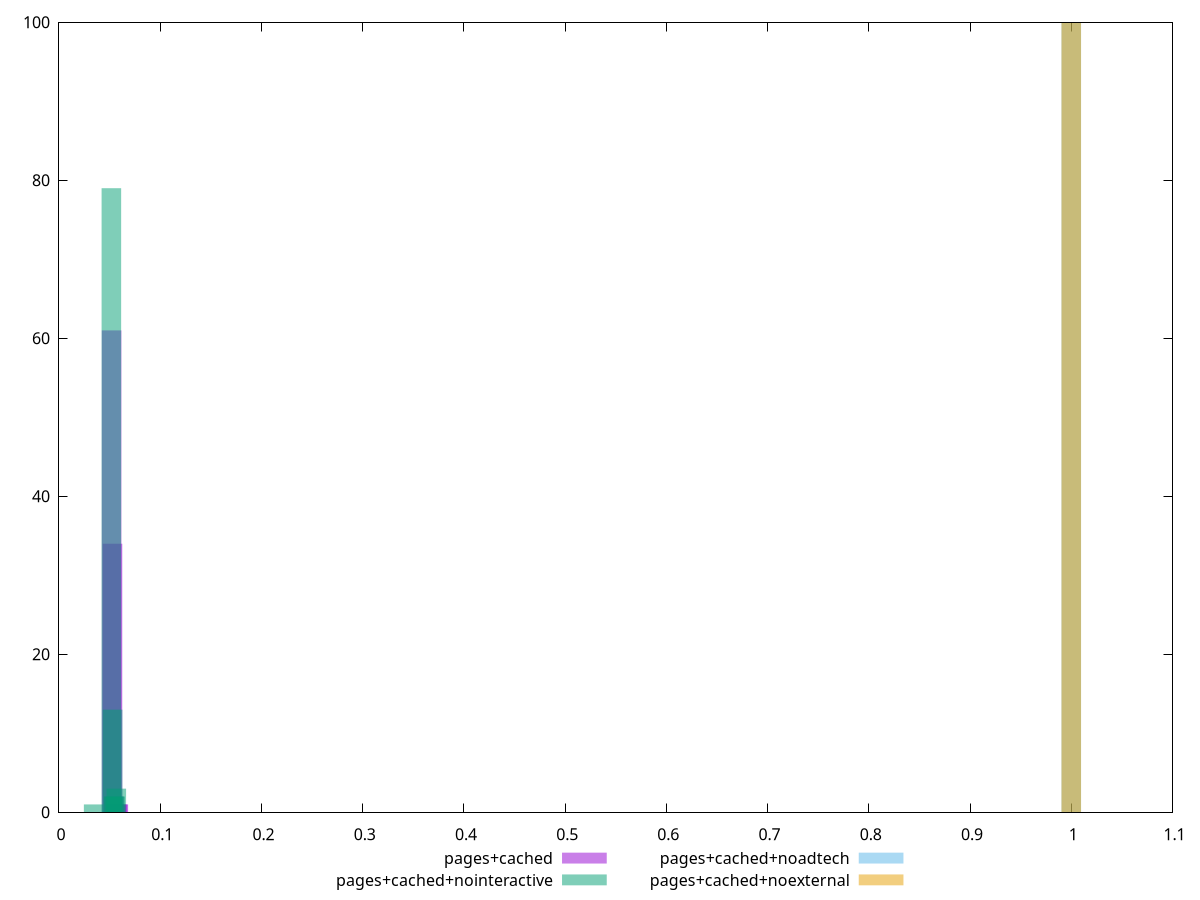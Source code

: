 $_pagesCached <<EOF
0.05641401568806806 1
0.058635039927755775 1
0.052860376904567706 34
0.05774663023188069 1
0.05197196720869262 61
0.05419299144838034 2
EOF
$_pagesCachedNointeractive <<EOF
0.051730801694297925 79
0.05295278913589551 13
0.0541747765774931 2
0.05661875146068828 3
0.03421564836473248 1
0.05539676401909069 2
EOF
$_pagesCachedNoadtech <<EOF
1 100
EOF
$_pagesCachedNoexternal <<EOF
1 100
EOF
set key outside below
set terminal pngcairo
set output "report_00005_2020-11-02T22-26-11.212Z/unused-javascript/unused-javascript_pages+cached_pages+cached+nointeractive_pages+cached+noadtech_pages+cached+noexternal+hist.png"
set boxwidth 0.01931568703270535
set style fill transparent solid 0.5 noborder
set yrange [0:100]
plot $_pagesCached title "pages+cached" with boxes ,$_pagesCachedNointeractive title "pages+cached+nointeractive" with boxes ,$_pagesCachedNoadtech title "pages+cached+noadtech" with boxes ,$_pagesCachedNoexternal title "pages+cached+noexternal" with boxes ,